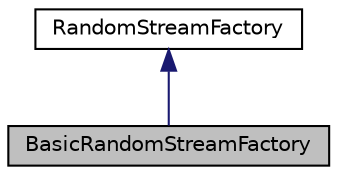 digraph "BasicRandomStreamFactory"
{
 // INTERACTIVE_SVG=YES
  bgcolor="transparent";
  edge [fontname="Helvetica",fontsize="10",labelfontname="Helvetica",labelfontsize="10"];
  node [fontname="Helvetica",fontsize="10",shape=record];
  Node0 [label="BasicRandomStreamFactory",height=0.2,width=0.4,color="black", fillcolor="grey75", style="filled", fontcolor="black"];
  Node1 -> Node0 [dir="back",color="midnightblue",fontsize="10",style="solid",fontname="Helvetica"];
  Node1 [label="RandomStreamFactory",height=0.2,width=0.4,color="black",URL="$d9/d89/interfaceumontreal_1_1ssj_1_1rng_1_1RandomStreamFactory.html",tooltip="Represents a random stream factory capable of constructing instances of a given type of random stream..."];
}
